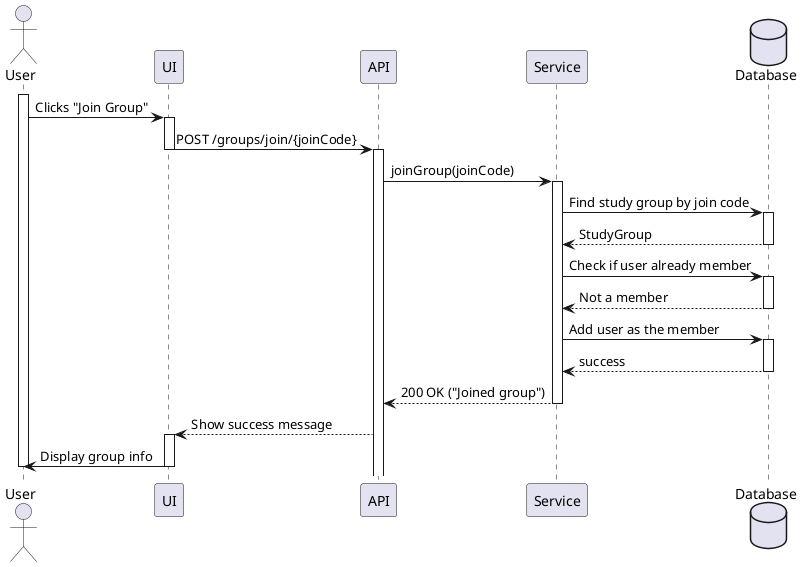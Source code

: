 @startuml
actor User
participant "UI" as FE
participant "API" as C
participant "Service" as S
database "Database" as DB

activate User
User -> FE : Clicks "Join Group"
activate FE

FE -> C : POST /groups/join/{joinCode}
deactivate FE
activate C

C -> S : joinGroup(joinCode)
activate S

S -> DB : Find study group by join code
activate DB
DB --> S : StudyGroup
deactivate DB

S -> DB : Check if user already member
activate DB
DB --> S : Not a member
deactivate DB

S -> DB : Add user as the member
activate DB
DB --> S : success
deactivate DB

S --> C : 200 OK ("Joined group")
deactivate S

C --> FE : Show success message
activate FE
FE -> User : Display group info
deactivate FE
deactivate User
@enduml
